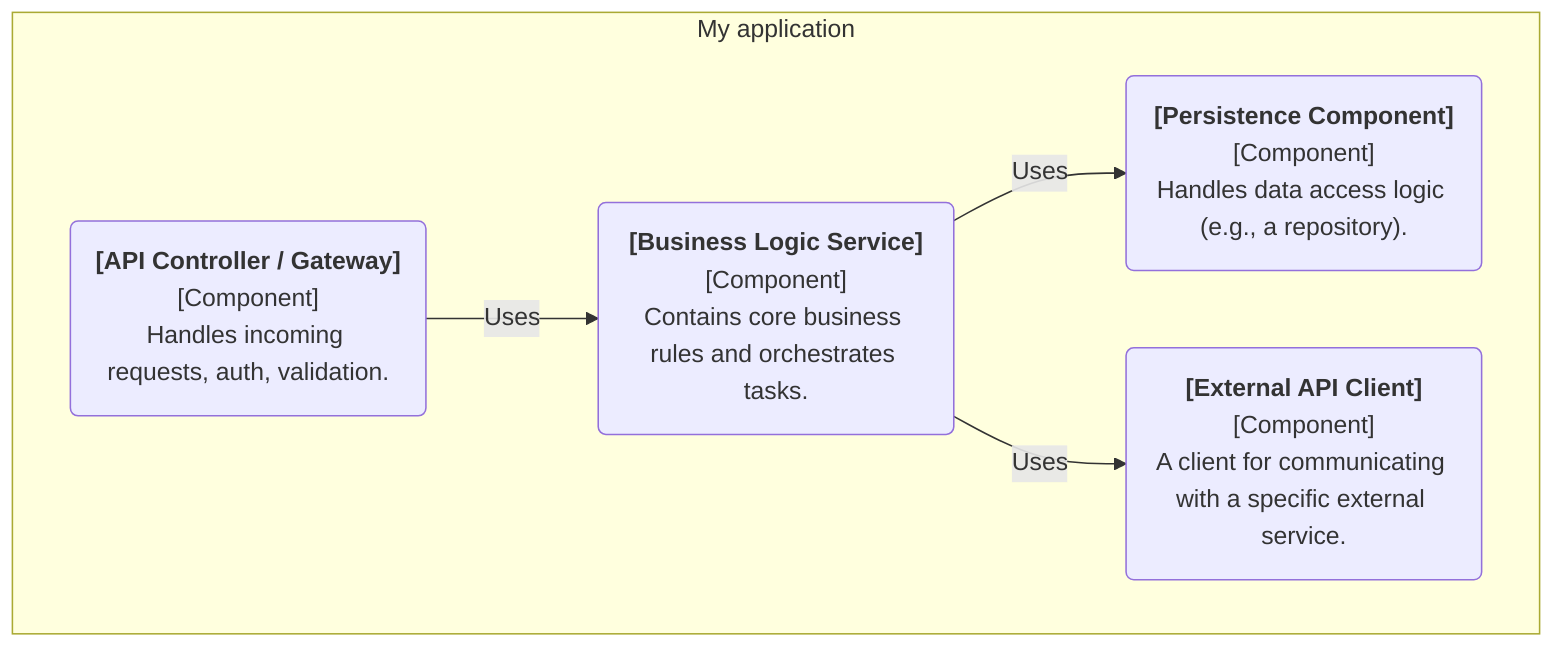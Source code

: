%% C4 Model - Level 3: Component Diagram
%% Purpose: Decomposes a single container into its key internal code modules.
%% Instructions: This should mirror the high-level structure of your codebase.

graph TD
    %% Define the boundary of the container you are detailing
    subgraph My application
        %% Define the Components based on your code's architecture
        controller("<strong>[API Controller / Gateway]</strong><br>[Component]<br>Handles incoming requests, auth, validation.")

        serviceLogic("<strong>[Business Logic Service]</strong><br>[Component]<br>Contains core business rules and orchestrates tasks.")

        persistence("<strong>[Persistence Component]</strong><br>[Component]<br>Handles data access logic (e.g., a repository).")

        extClient("<strong>[External API Client]</strong><br>[Component]<br>A client for communicating with a specific external service.")
    end

    %% Define internal interactions
    controller -- "Uses" --> serviceLogic
    serviceLogic -- "Uses" --> persistence
    serviceLogic -- "Uses" --> extClient